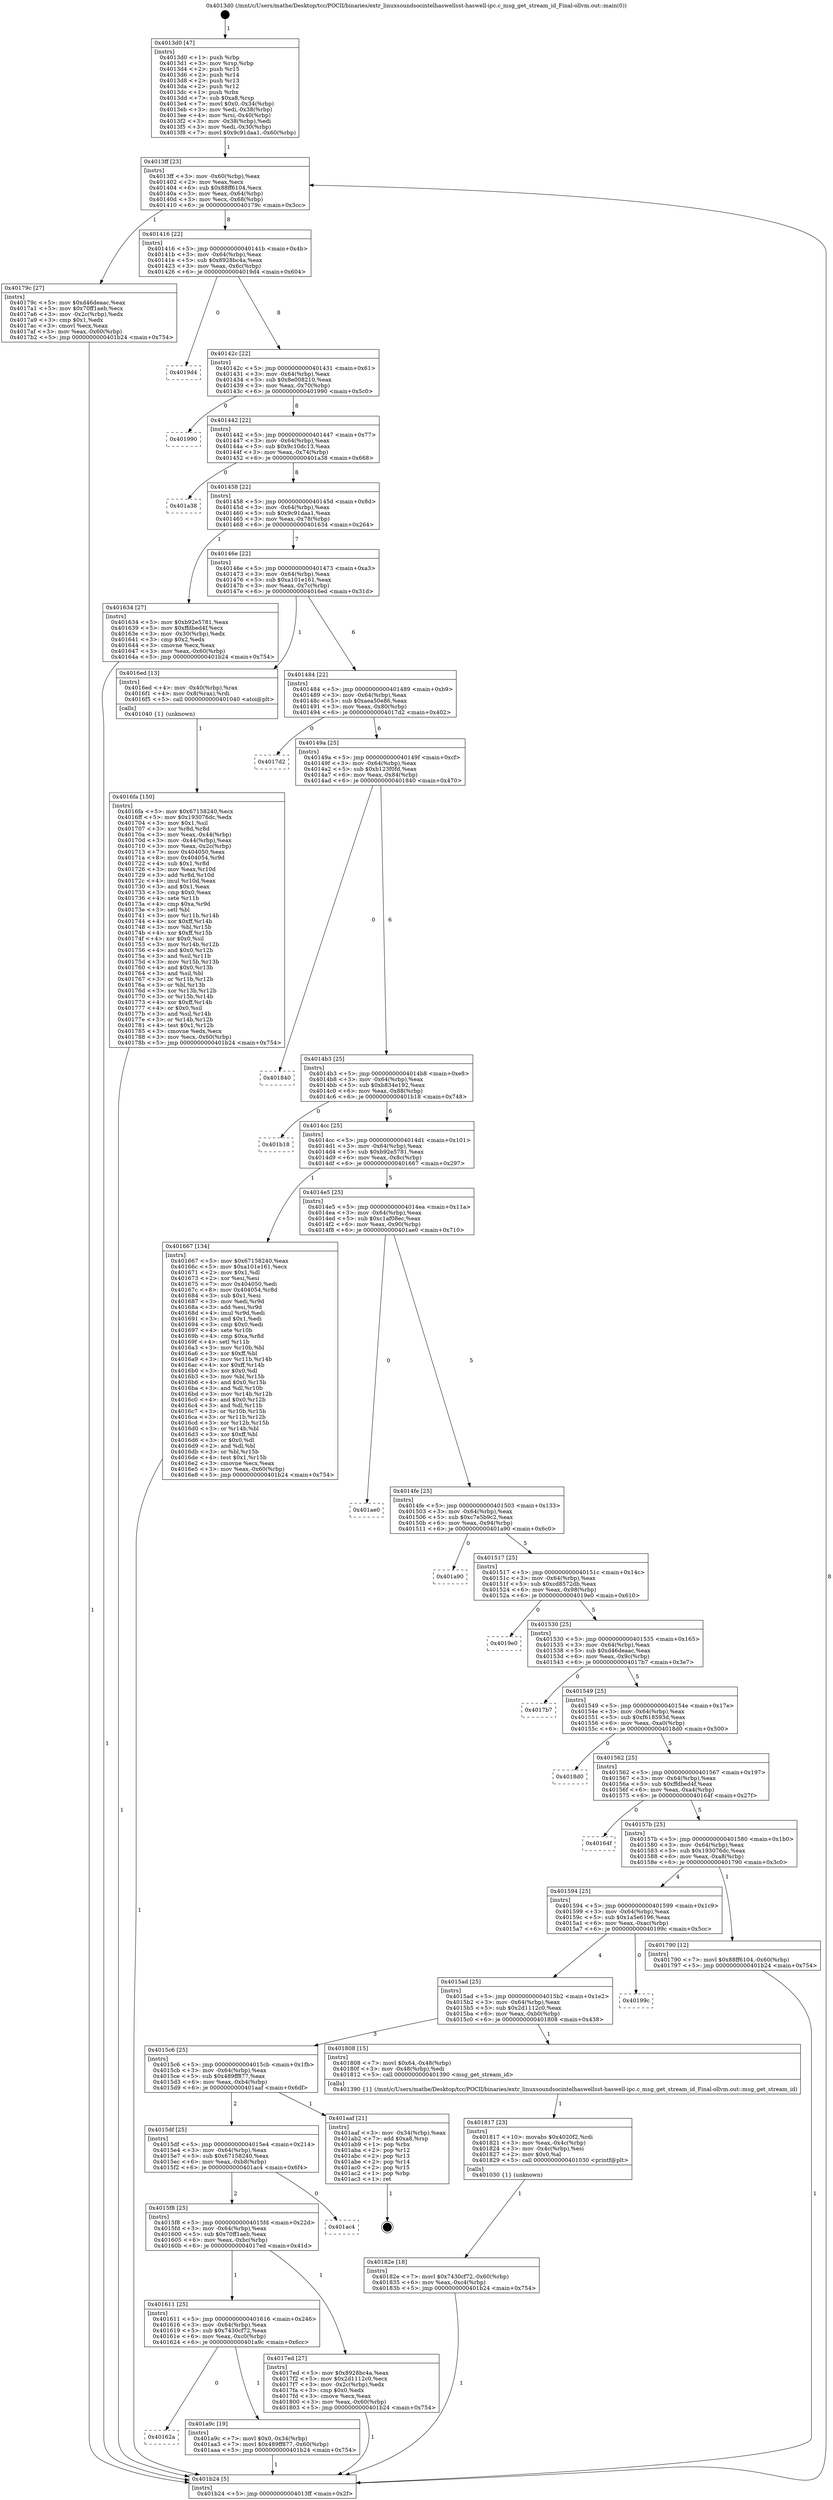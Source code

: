 digraph "0x4013d0" {
  label = "0x4013d0 (/mnt/c/Users/mathe/Desktop/tcc/POCII/binaries/extr_linuxsoundsocintelhaswellsst-haswell-ipc.c_msg_get_stream_id_Final-ollvm.out::main(0))"
  labelloc = "t"
  node[shape=record]

  Entry [label="",width=0.3,height=0.3,shape=circle,fillcolor=black,style=filled]
  "0x4013ff" [label="{
     0x4013ff [23]\l
     | [instrs]\l
     &nbsp;&nbsp;0x4013ff \<+3\>: mov -0x60(%rbp),%eax\l
     &nbsp;&nbsp;0x401402 \<+2\>: mov %eax,%ecx\l
     &nbsp;&nbsp;0x401404 \<+6\>: sub $0x88ff6104,%ecx\l
     &nbsp;&nbsp;0x40140a \<+3\>: mov %eax,-0x64(%rbp)\l
     &nbsp;&nbsp;0x40140d \<+3\>: mov %ecx,-0x68(%rbp)\l
     &nbsp;&nbsp;0x401410 \<+6\>: je 000000000040179c \<main+0x3cc\>\l
  }"]
  "0x40179c" [label="{
     0x40179c [27]\l
     | [instrs]\l
     &nbsp;&nbsp;0x40179c \<+5\>: mov $0xd46deaac,%eax\l
     &nbsp;&nbsp;0x4017a1 \<+5\>: mov $0x70ff1aeb,%ecx\l
     &nbsp;&nbsp;0x4017a6 \<+3\>: mov -0x2c(%rbp),%edx\l
     &nbsp;&nbsp;0x4017a9 \<+3\>: cmp $0x1,%edx\l
     &nbsp;&nbsp;0x4017ac \<+3\>: cmovl %ecx,%eax\l
     &nbsp;&nbsp;0x4017af \<+3\>: mov %eax,-0x60(%rbp)\l
     &nbsp;&nbsp;0x4017b2 \<+5\>: jmp 0000000000401b24 \<main+0x754\>\l
  }"]
  "0x401416" [label="{
     0x401416 [22]\l
     | [instrs]\l
     &nbsp;&nbsp;0x401416 \<+5\>: jmp 000000000040141b \<main+0x4b\>\l
     &nbsp;&nbsp;0x40141b \<+3\>: mov -0x64(%rbp),%eax\l
     &nbsp;&nbsp;0x40141e \<+5\>: sub $0x8928bc4a,%eax\l
     &nbsp;&nbsp;0x401423 \<+3\>: mov %eax,-0x6c(%rbp)\l
     &nbsp;&nbsp;0x401426 \<+6\>: je 00000000004019d4 \<main+0x604\>\l
  }"]
  Exit [label="",width=0.3,height=0.3,shape=circle,fillcolor=black,style=filled,peripheries=2]
  "0x4019d4" [label="{
     0x4019d4\l
  }", style=dashed]
  "0x40142c" [label="{
     0x40142c [22]\l
     | [instrs]\l
     &nbsp;&nbsp;0x40142c \<+5\>: jmp 0000000000401431 \<main+0x61\>\l
     &nbsp;&nbsp;0x401431 \<+3\>: mov -0x64(%rbp),%eax\l
     &nbsp;&nbsp;0x401434 \<+5\>: sub $0x8e008210,%eax\l
     &nbsp;&nbsp;0x401439 \<+3\>: mov %eax,-0x70(%rbp)\l
     &nbsp;&nbsp;0x40143c \<+6\>: je 0000000000401990 \<main+0x5c0\>\l
  }"]
  "0x40162a" [label="{
     0x40162a\l
  }", style=dashed]
  "0x401990" [label="{
     0x401990\l
  }", style=dashed]
  "0x401442" [label="{
     0x401442 [22]\l
     | [instrs]\l
     &nbsp;&nbsp;0x401442 \<+5\>: jmp 0000000000401447 \<main+0x77\>\l
     &nbsp;&nbsp;0x401447 \<+3\>: mov -0x64(%rbp),%eax\l
     &nbsp;&nbsp;0x40144a \<+5\>: sub $0x9c10dc13,%eax\l
     &nbsp;&nbsp;0x40144f \<+3\>: mov %eax,-0x74(%rbp)\l
     &nbsp;&nbsp;0x401452 \<+6\>: je 0000000000401a38 \<main+0x668\>\l
  }"]
  "0x401a9c" [label="{
     0x401a9c [19]\l
     | [instrs]\l
     &nbsp;&nbsp;0x401a9c \<+7\>: movl $0x0,-0x34(%rbp)\l
     &nbsp;&nbsp;0x401aa3 \<+7\>: movl $0x489ff877,-0x60(%rbp)\l
     &nbsp;&nbsp;0x401aaa \<+5\>: jmp 0000000000401b24 \<main+0x754\>\l
  }"]
  "0x401a38" [label="{
     0x401a38\l
  }", style=dashed]
  "0x401458" [label="{
     0x401458 [22]\l
     | [instrs]\l
     &nbsp;&nbsp;0x401458 \<+5\>: jmp 000000000040145d \<main+0x8d\>\l
     &nbsp;&nbsp;0x40145d \<+3\>: mov -0x64(%rbp),%eax\l
     &nbsp;&nbsp;0x401460 \<+5\>: sub $0x9c91daa1,%eax\l
     &nbsp;&nbsp;0x401465 \<+3\>: mov %eax,-0x78(%rbp)\l
     &nbsp;&nbsp;0x401468 \<+6\>: je 0000000000401634 \<main+0x264\>\l
  }"]
  "0x40182e" [label="{
     0x40182e [18]\l
     | [instrs]\l
     &nbsp;&nbsp;0x40182e \<+7\>: movl $0x7430cf72,-0x60(%rbp)\l
     &nbsp;&nbsp;0x401835 \<+6\>: mov %eax,-0xc4(%rbp)\l
     &nbsp;&nbsp;0x40183b \<+5\>: jmp 0000000000401b24 \<main+0x754\>\l
  }"]
  "0x401634" [label="{
     0x401634 [27]\l
     | [instrs]\l
     &nbsp;&nbsp;0x401634 \<+5\>: mov $0xb92e5781,%eax\l
     &nbsp;&nbsp;0x401639 \<+5\>: mov $0xffdbed4f,%ecx\l
     &nbsp;&nbsp;0x40163e \<+3\>: mov -0x30(%rbp),%edx\l
     &nbsp;&nbsp;0x401641 \<+3\>: cmp $0x2,%edx\l
     &nbsp;&nbsp;0x401644 \<+3\>: cmovne %ecx,%eax\l
     &nbsp;&nbsp;0x401647 \<+3\>: mov %eax,-0x60(%rbp)\l
     &nbsp;&nbsp;0x40164a \<+5\>: jmp 0000000000401b24 \<main+0x754\>\l
  }"]
  "0x40146e" [label="{
     0x40146e [22]\l
     | [instrs]\l
     &nbsp;&nbsp;0x40146e \<+5\>: jmp 0000000000401473 \<main+0xa3\>\l
     &nbsp;&nbsp;0x401473 \<+3\>: mov -0x64(%rbp),%eax\l
     &nbsp;&nbsp;0x401476 \<+5\>: sub $0xa101e161,%eax\l
     &nbsp;&nbsp;0x40147b \<+3\>: mov %eax,-0x7c(%rbp)\l
     &nbsp;&nbsp;0x40147e \<+6\>: je 00000000004016ed \<main+0x31d\>\l
  }"]
  "0x401b24" [label="{
     0x401b24 [5]\l
     | [instrs]\l
     &nbsp;&nbsp;0x401b24 \<+5\>: jmp 00000000004013ff \<main+0x2f\>\l
  }"]
  "0x4013d0" [label="{
     0x4013d0 [47]\l
     | [instrs]\l
     &nbsp;&nbsp;0x4013d0 \<+1\>: push %rbp\l
     &nbsp;&nbsp;0x4013d1 \<+3\>: mov %rsp,%rbp\l
     &nbsp;&nbsp;0x4013d4 \<+2\>: push %r15\l
     &nbsp;&nbsp;0x4013d6 \<+2\>: push %r14\l
     &nbsp;&nbsp;0x4013d8 \<+2\>: push %r13\l
     &nbsp;&nbsp;0x4013da \<+2\>: push %r12\l
     &nbsp;&nbsp;0x4013dc \<+1\>: push %rbx\l
     &nbsp;&nbsp;0x4013dd \<+7\>: sub $0xa8,%rsp\l
     &nbsp;&nbsp;0x4013e4 \<+7\>: movl $0x0,-0x34(%rbp)\l
     &nbsp;&nbsp;0x4013eb \<+3\>: mov %edi,-0x38(%rbp)\l
     &nbsp;&nbsp;0x4013ee \<+4\>: mov %rsi,-0x40(%rbp)\l
     &nbsp;&nbsp;0x4013f2 \<+3\>: mov -0x38(%rbp),%edi\l
     &nbsp;&nbsp;0x4013f5 \<+3\>: mov %edi,-0x30(%rbp)\l
     &nbsp;&nbsp;0x4013f8 \<+7\>: movl $0x9c91daa1,-0x60(%rbp)\l
  }"]
  "0x401817" [label="{
     0x401817 [23]\l
     | [instrs]\l
     &nbsp;&nbsp;0x401817 \<+10\>: movabs $0x4020f2,%rdi\l
     &nbsp;&nbsp;0x401821 \<+3\>: mov %eax,-0x4c(%rbp)\l
     &nbsp;&nbsp;0x401824 \<+3\>: mov -0x4c(%rbp),%esi\l
     &nbsp;&nbsp;0x401827 \<+2\>: mov $0x0,%al\l
     &nbsp;&nbsp;0x401829 \<+5\>: call 0000000000401030 \<printf@plt\>\l
     | [calls]\l
     &nbsp;&nbsp;0x401030 \{1\} (unknown)\l
  }"]
  "0x4016ed" [label="{
     0x4016ed [13]\l
     | [instrs]\l
     &nbsp;&nbsp;0x4016ed \<+4\>: mov -0x40(%rbp),%rax\l
     &nbsp;&nbsp;0x4016f1 \<+4\>: mov 0x8(%rax),%rdi\l
     &nbsp;&nbsp;0x4016f5 \<+5\>: call 0000000000401040 \<atoi@plt\>\l
     | [calls]\l
     &nbsp;&nbsp;0x401040 \{1\} (unknown)\l
  }"]
  "0x401484" [label="{
     0x401484 [22]\l
     | [instrs]\l
     &nbsp;&nbsp;0x401484 \<+5\>: jmp 0000000000401489 \<main+0xb9\>\l
     &nbsp;&nbsp;0x401489 \<+3\>: mov -0x64(%rbp),%eax\l
     &nbsp;&nbsp;0x40148c \<+5\>: sub $0xaea50e86,%eax\l
     &nbsp;&nbsp;0x401491 \<+3\>: mov %eax,-0x80(%rbp)\l
     &nbsp;&nbsp;0x401494 \<+6\>: je 00000000004017d2 \<main+0x402\>\l
  }"]
  "0x401611" [label="{
     0x401611 [25]\l
     | [instrs]\l
     &nbsp;&nbsp;0x401611 \<+5\>: jmp 0000000000401616 \<main+0x246\>\l
     &nbsp;&nbsp;0x401616 \<+3\>: mov -0x64(%rbp),%eax\l
     &nbsp;&nbsp;0x401619 \<+5\>: sub $0x7430cf72,%eax\l
     &nbsp;&nbsp;0x40161e \<+6\>: mov %eax,-0xc0(%rbp)\l
     &nbsp;&nbsp;0x401624 \<+6\>: je 0000000000401a9c \<main+0x6cc\>\l
  }"]
  "0x4017d2" [label="{
     0x4017d2\l
  }", style=dashed]
  "0x40149a" [label="{
     0x40149a [25]\l
     | [instrs]\l
     &nbsp;&nbsp;0x40149a \<+5\>: jmp 000000000040149f \<main+0xcf\>\l
     &nbsp;&nbsp;0x40149f \<+3\>: mov -0x64(%rbp),%eax\l
     &nbsp;&nbsp;0x4014a2 \<+5\>: sub $0xb123f0fd,%eax\l
     &nbsp;&nbsp;0x4014a7 \<+6\>: mov %eax,-0x84(%rbp)\l
     &nbsp;&nbsp;0x4014ad \<+6\>: je 0000000000401840 \<main+0x470\>\l
  }"]
  "0x4017ed" [label="{
     0x4017ed [27]\l
     | [instrs]\l
     &nbsp;&nbsp;0x4017ed \<+5\>: mov $0x8928bc4a,%eax\l
     &nbsp;&nbsp;0x4017f2 \<+5\>: mov $0x2d1112c0,%ecx\l
     &nbsp;&nbsp;0x4017f7 \<+3\>: mov -0x2c(%rbp),%edx\l
     &nbsp;&nbsp;0x4017fa \<+3\>: cmp $0x0,%edx\l
     &nbsp;&nbsp;0x4017fd \<+3\>: cmove %ecx,%eax\l
     &nbsp;&nbsp;0x401800 \<+3\>: mov %eax,-0x60(%rbp)\l
     &nbsp;&nbsp;0x401803 \<+5\>: jmp 0000000000401b24 \<main+0x754\>\l
  }"]
  "0x401840" [label="{
     0x401840\l
  }", style=dashed]
  "0x4014b3" [label="{
     0x4014b3 [25]\l
     | [instrs]\l
     &nbsp;&nbsp;0x4014b3 \<+5\>: jmp 00000000004014b8 \<main+0xe8\>\l
     &nbsp;&nbsp;0x4014b8 \<+3\>: mov -0x64(%rbp),%eax\l
     &nbsp;&nbsp;0x4014bb \<+5\>: sub $0xb834e192,%eax\l
     &nbsp;&nbsp;0x4014c0 \<+6\>: mov %eax,-0x88(%rbp)\l
     &nbsp;&nbsp;0x4014c6 \<+6\>: je 0000000000401b18 \<main+0x748\>\l
  }"]
  "0x4015f8" [label="{
     0x4015f8 [25]\l
     | [instrs]\l
     &nbsp;&nbsp;0x4015f8 \<+5\>: jmp 00000000004015fd \<main+0x22d\>\l
     &nbsp;&nbsp;0x4015fd \<+3\>: mov -0x64(%rbp),%eax\l
     &nbsp;&nbsp;0x401600 \<+5\>: sub $0x70ff1aeb,%eax\l
     &nbsp;&nbsp;0x401605 \<+6\>: mov %eax,-0xbc(%rbp)\l
     &nbsp;&nbsp;0x40160b \<+6\>: je 00000000004017ed \<main+0x41d\>\l
  }"]
  "0x401b18" [label="{
     0x401b18\l
  }", style=dashed]
  "0x4014cc" [label="{
     0x4014cc [25]\l
     | [instrs]\l
     &nbsp;&nbsp;0x4014cc \<+5\>: jmp 00000000004014d1 \<main+0x101\>\l
     &nbsp;&nbsp;0x4014d1 \<+3\>: mov -0x64(%rbp),%eax\l
     &nbsp;&nbsp;0x4014d4 \<+5\>: sub $0xb92e5781,%eax\l
     &nbsp;&nbsp;0x4014d9 \<+6\>: mov %eax,-0x8c(%rbp)\l
     &nbsp;&nbsp;0x4014df \<+6\>: je 0000000000401667 \<main+0x297\>\l
  }"]
  "0x401ac4" [label="{
     0x401ac4\l
  }", style=dashed]
  "0x401667" [label="{
     0x401667 [134]\l
     | [instrs]\l
     &nbsp;&nbsp;0x401667 \<+5\>: mov $0x67158240,%eax\l
     &nbsp;&nbsp;0x40166c \<+5\>: mov $0xa101e161,%ecx\l
     &nbsp;&nbsp;0x401671 \<+2\>: mov $0x1,%dl\l
     &nbsp;&nbsp;0x401673 \<+2\>: xor %esi,%esi\l
     &nbsp;&nbsp;0x401675 \<+7\>: mov 0x404050,%edi\l
     &nbsp;&nbsp;0x40167c \<+8\>: mov 0x404054,%r8d\l
     &nbsp;&nbsp;0x401684 \<+3\>: sub $0x1,%esi\l
     &nbsp;&nbsp;0x401687 \<+3\>: mov %edi,%r9d\l
     &nbsp;&nbsp;0x40168a \<+3\>: add %esi,%r9d\l
     &nbsp;&nbsp;0x40168d \<+4\>: imul %r9d,%edi\l
     &nbsp;&nbsp;0x401691 \<+3\>: and $0x1,%edi\l
     &nbsp;&nbsp;0x401694 \<+3\>: cmp $0x0,%edi\l
     &nbsp;&nbsp;0x401697 \<+4\>: sete %r10b\l
     &nbsp;&nbsp;0x40169b \<+4\>: cmp $0xa,%r8d\l
     &nbsp;&nbsp;0x40169f \<+4\>: setl %r11b\l
     &nbsp;&nbsp;0x4016a3 \<+3\>: mov %r10b,%bl\l
     &nbsp;&nbsp;0x4016a6 \<+3\>: xor $0xff,%bl\l
     &nbsp;&nbsp;0x4016a9 \<+3\>: mov %r11b,%r14b\l
     &nbsp;&nbsp;0x4016ac \<+4\>: xor $0xff,%r14b\l
     &nbsp;&nbsp;0x4016b0 \<+3\>: xor $0x0,%dl\l
     &nbsp;&nbsp;0x4016b3 \<+3\>: mov %bl,%r15b\l
     &nbsp;&nbsp;0x4016b6 \<+4\>: and $0x0,%r15b\l
     &nbsp;&nbsp;0x4016ba \<+3\>: and %dl,%r10b\l
     &nbsp;&nbsp;0x4016bd \<+3\>: mov %r14b,%r12b\l
     &nbsp;&nbsp;0x4016c0 \<+4\>: and $0x0,%r12b\l
     &nbsp;&nbsp;0x4016c4 \<+3\>: and %dl,%r11b\l
     &nbsp;&nbsp;0x4016c7 \<+3\>: or %r10b,%r15b\l
     &nbsp;&nbsp;0x4016ca \<+3\>: or %r11b,%r12b\l
     &nbsp;&nbsp;0x4016cd \<+3\>: xor %r12b,%r15b\l
     &nbsp;&nbsp;0x4016d0 \<+3\>: or %r14b,%bl\l
     &nbsp;&nbsp;0x4016d3 \<+3\>: xor $0xff,%bl\l
     &nbsp;&nbsp;0x4016d6 \<+3\>: or $0x0,%dl\l
     &nbsp;&nbsp;0x4016d9 \<+2\>: and %dl,%bl\l
     &nbsp;&nbsp;0x4016db \<+3\>: or %bl,%r15b\l
     &nbsp;&nbsp;0x4016de \<+4\>: test $0x1,%r15b\l
     &nbsp;&nbsp;0x4016e2 \<+3\>: cmovne %ecx,%eax\l
     &nbsp;&nbsp;0x4016e5 \<+3\>: mov %eax,-0x60(%rbp)\l
     &nbsp;&nbsp;0x4016e8 \<+5\>: jmp 0000000000401b24 \<main+0x754\>\l
  }"]
  "0x4014e5" [label="{
     0x4014e5 [25]\l
     | [instrs]\l
     &nbsp;&nbsp;0x4014e5 \<+5\>: jmp 00000000004014ea \<main+0x11a\>\l
     &nbsp;&nbsp;0x4014ea \<+3\>: mov -0x64(%rbp),%eax\l
     &nbsp;&nbsp;0x4014ed \<+5\>: sub $0xc1af08ec,%eax\l
     &nbsp;&nbsp;0x4014f2 \<+6\>: mov %eax,-0x90(%rbp)\l
     &nbsp;&nbsp;0x4014f8 \<+6\>: je 0000000000401ae0 \<main+0x710\>\l
  }"]
  "0x4016fa" [label="{
     0x4016fa [150]\l
     | [instrs]\l
     &nbsp;&nbsp;0x4016fa \<+5\>: mov $0x67158240,%ecx\l
     &nbsp;&nbsp;0x4016ff \<+5\>: mov $0x193076dc,%edx\l
     &nbsp;&nbsp;0x401704 \<+3\>: mov $0x1,%sil\l
     &nbsp;&nbsp;0x401707 \<+3\>: xor %r8d,%r8d\l
     &nbsp;&nbsp;0x40170a \<+3\>: mov %eax,-0x44(%rbp)\l
     &nbsp;&nbsp;0x40170d \<+3\>: mov -0x44(%rbp),%eax\l
     &nbsp;&nbsp;0x401710 \<+3\>: mov %eax,-0x2c(%rbp)\l
     &nbsp;&nbsp;0x401713 \<+7\>: mov 0x404050,%eax\l
     &nbsp;&nbsp;0x40171a \<+8\>: mov 0x404054,%r9d\l
     &nbsp;&nbsp;0x401722 \<+4\>: sub $0x1,%r8d\l
     &nbsp;&nbsp;0x401726 \<+3\>: mov %eax,%r10d\l
     &nbsp;&nbsp;0x401729 \<+3\>: add %r8d,%r10d\l
     &nbsp;&nbsp;0x40172c \<+4\>: imul %r10d,%eax\l
     &nbsp;&nbsp;0x401730 \<+3\>: and $0x1,%eax\l
     &nbsp;&nbsp;0x401733 \<+3\>: cmp $0x0,%eax\l
     &nbsp;&nbsp;0x401736 \<+4\>: sete %r11b\l
     &nbsp;&nbsp;0x40173a \<+4\>: cmp $0xa,%r9d\l
     &nbsp;&nbsp;0x40173e \<+3\>: setl %bl\l
     &nbsp;&nbsp;0x401741 \<+3\>: mov %r11b,%r14b\l
     &nbsp;&nbsp;0x401744 \<+4\>: xor $0xff,%r14b\l
     &nbsp;&nbsp;0x401748 \<+3\>: mov %bl,%r15b\l
     &nbsp;&nbsp;0x40174b \<+4\>: xor $0xff,%r15b\l
     &nbsp;&nbsp;0x40174f \<+4\>: xor $0x0,%sil\l
     &nbsp;&nbsp;0x401753 \<+3\>: mov %r14b,%r12b\l
     &nbsp;&nbsp;0x401756 \<+4\>: and $0x0,%r12b\l
     &nbsp;&nbsp;0x40175a \<+3\>: and %sil,%r11b\l
     &nbsp;&nbsp;0x40175d \<+3\>: mov %r15b,%r13b\l
     &nbsp;&nbsp;0x401760 \<+4\>: and $0x0,%r13b\l
     &nbsp;&nbsp;0x401764 \<+3\>: and %sil,%bl\l
     &nbsp;&nbsp;0x401767 \<+3\>: or %r11b,%r12b\l
     &nbsp;&nbsp;0x40176a \<+3\>: or %bl,%r13b\l
     &nbsp;&nbsp;0x40176d \<+3\>: xor %r13b,%r12b\l
     &nbsp;&nbsp;0x401770 \<+3\>: or %r15b,%r14b\l
     &nbsp;&nbsp;0x401773 \<+4\>: xor $0xff,%r14b\l
     &nbsp;&nbsp;0x401777 \<+4\>: or $0x0,%sil\l
     &nbsp;&nbsp;0x40177b \<+3\>: and %sil,%r14b\l
     &nbsp;&nbsp;0x40177e \<+3\>: or %r14b,%r12b\l
     &nbsp;&nbsp;0x401781 \<+4\>: test $0x1,%r12b\l
     &nbsp;&nbsp;0x401785 \<+3\>: cmovne %edx,%ecx\l
     &nbsp;&nbsp;0x401788 \<+3\>: mov %ecx,-0x60(%rbp)\l
     &nbsp;&nbsp;0x40178b \<+5\>: jmp 0000000000401b24 \<main+0x754\>\l
  }"]
  "0x4015df" [label="{
     0x4015df [25]\l
     | [instrs]\l
     &nbsp;&nbsp;0x4015df \<+5\>: jmp 00000000004015e4 \<main+0x214\>\l
     &nbsp;&nbsp;0x4015e4 \<+3\>: mov -0x64(%rbp),%eax\l
     &nbsp;&nbsp;0x4015e7 \<+5\>: sub $0x67158240,%eax\l
     &nbsp;&nbsp;0x4015ec \<+6\>: mov %eax,-0xb8(%rbp)\l
     &nbsp;&nbsp;0x4015f2 \<+6\>: je 0000000000401ac4 \<main+0x6f4\>\l
  }"]
  "0x401ae0" [label="{
     0x401ae0\l
  }", style=dashed]
  "0x4014fe" [label="{
     0x4014fe [25]\l
     | [instrs]\l
     &nbsp;&nbsp;0x4014fe \<+5\>: jmp 0000000000401503 \<main+0x133\>\l
     &nbsp;&nbsp;0x401503 \<+3\>: mov -0x64(%rbp),%eax\l
     &nbsp;&nbsp;0x401506 \<+5\>: sub $0xc7e5b9c2,%eax\l
     &nbsp;&nbsp;0x40150b \<+6\>: mov %eax,-0x94(%rbp)\l
     &nbsp;&nbsp;0x401511 \<+6\>: je 0000000000401a90 \<main+0x6c0\>\l
  }"]
  "0x401aaf" [label="{
     0x401aaf [21]\l
     | [instrs]\l
     &nbsp;&nbsp;0x401aaf \<+3\>: mov -0x34(%rbp),%eax\l
     &nbsp;&nbsp;0x401ab2 \<+7\>: add $0xa8,%rsp\l
     &nbsp;&nbsp;0x401ab9 \<+1\>: pop %rbx\l
     &nbsp;&nbsp;0x401aba \<+2\>: pop %r12\l
     &nbsp;&nbsp;0x401abc \<+2\>: pop %r13\l
     &nbsp;&nbsp;0x401abe \<+2\>: pop %r14\l
     &nbsp;&nbsp;0x401ac0 \<+2\>: pop %r15\l
     &nbsp;&nbsp;0x401ac2 \<+1\>: pop %rbp\l
     &nbsp;&nbsp;0x401ac3 \<+1\>: ret\l
  }"]
  "0x401a90" [label="{
     0x401a90\l
  }", style=dashed]
  "0x401517" [label="{
     0x401517 [25]\l
     | [instrs]\l
     &nbsp;&nbsp;0x401517 \<+5\>: jmp 000000000040151c \<main+0x14c\>\l
     &nbsp;&nbsp;0x40151c \<+3\>: mov -0x64(%rbp),%eax\l
     &nbsp;&nbsp;0x40151f \<+5\>: sub $0xcd8572db,%eax\l
     &nbsp;&nbsp;0x401524 \<+6\>: mov %eax,-0x98(%rbp)\l
     &nbsp;&nbsp;0x40152a \<+6\>: je 00000000004019e0 \<main+0x610\>\l
  }"]
  "0x4015c6" [label="{
     0x4015c6 [25]\l
     | [instrs]\l
     &nbsp;&nbsp;0x4015c6 \<+5\>: jmp 00000000004015cb \<main+0x1fb\>\l
     &nbsp;&nbsp;0x4015cb \<+3\>: mov -0x64(%rbp),%eax\l
     &nbsp;&nbsp;0x4015ce \<+5\>: sub $0x489ff877,%eax\l
     &nbsp;&nbsp;0x4015d3 \<+6\>: mov %eax,-0xb4(%rbp)\l
     &nbsp;&nbsp;0x4015d9 \<+6\>: je 0000000000401aaf \<main+0x6df\>\l
  }"]
  "0x4019e0" [label="{
     0x4019e0\l
  }", style=dashed]
  "0x401530" [label="{
     0x401530 [25]\l
     | [instrs]\l
     &nbsp;&nbsp;0x401530 \<+5\>: jmp 0000000000401535 \<main+0x165\>\l
     &nbsp;&nbsp;0x401535 \<+3\>: mov -0x64(%rbp),%eax\l
     &nbsp;&nbsp;0x401538 \<+5\>: sub $0xd46deaac,%eax\l
     &nbsp;&nbsp;0x40153d \<+6\>: mov %eax,-0x9c(%rbp)\l
     &nbsp;&nbsp;0x401543 \<+6\>: je 00000000004017b7 \<main+0x3e7\>\l
  }"]
  "0x401808" [label="{
     0x401808 [15]\l
     | [instrs]\l
     &nbsp;&nbsp;0x401808 \<+7\>: movl $0x64,-0x48(%rbp)\l
     &nbsp;&nbsp;0x40180f \<+3\>: mov -0x48(%rbp),%edi\l
     &nbsp;&nbsp;0x401812 \<+5\>: call 0000000000401390 \<msg_get_stream_id\>\l
     | [calls]\l
     &nbsp;&nbsp;0x401390 \{1\} (/mnt/c/Users/mathe/Desktop/tcc/POCII/binaries/extr_linuxsoundsocintelhaswellsst-haswell-ipc.c_msg_get_stream_id_Final-ollvm.out::msg_get_stream_id)\l
  }"]
  "0x4017b7" [label="{
     0x4017b7\l
  }", style=dashed]
  "0x401549" [label="{
     0x401549 [25]\l
     | [instrs]\l
     &nbsp;&nbsp;0x401549 \<+5\>: jmp 000000000040154e \<main+0x17e\>\l
     &nbsp;&nbsp;0x40154e \<+3\>: mov -0x64(%rbp),%eax\l
     &nbsp;&nbsp;0x401551 \<+5\>: sub $0xf618593d,%eax\l
     &nbsp;&nbsp;0x401556 \<+6\>: mov %eax,-0xa0(%rbp)\l
     &nbsp;&nbsp;0x40155c \<+6\>: je 00000000004018d0 \<main+0x500\>\l
  }"]
  "0x4015ad" [label="{
     0x4015ad [25]\l
     | [instrs]\l
     &nbsp;&nbsp;0x4015ad \<+5\>: jmp 00000000004015b2 \<main+0x1e2\>\l
     &nbsp;&nbsp;0x4015b2 \<+3\>: mov -0x64(%rbp),%eax\l
     &nbsp;&nbsp;0x4015b5 \<+5\>: sub $0x2d1112c0,%eax\l
     &nbsp;&nbsp;0x4015ba \<+6\>: mov %eax,-0xb0(%rbp)\l
     &nbsp;&nbsp;0x4015c0 \<+6\>: je 0000000000401808 \<main+0x438\>\l
  }"]
  "0x4018d0" [label="{
     0x4018d0\l
  }", style=dashed]
  "0x401562" [label="{
     0x401562 [25]\l
     | [instrs]\l
     &nbsp;&nbsp;0x401562 \<+5\>: jmp 0000000000401567 \<main+0x197\>\l
     &nbsp;&nbsp;0x401567 \<+3\>: mov -0x64(%rbp),%eax\l
     &nbsp;&nbsp;0x40156a \<+5\>: sub $0xffdbed4f,%eax\l
     &nbsp;&nbsp;0x40156f \<+6\>: mov %eax,-0xa4(%rbp)\l
     &nbsp;&nbsp;0x401575 \<+6\>: je 000000000040164f \<main+0x27f\>\l
  }"]
  "0x40199c" [label="{
     0x40199c\l
  }", style=dashed]
  "0x40164f" [label="{
     0x40164f\l
  }", style=dashed]
  "0x40157b" [label="{
     0x40157b [25]\l
     | [instrs]\l
     &nbsp;&nbsp;0x40157b \<+5\>: jmp 0000000000401580 \<main+0x1b0\>\l
     &nbsp;&nbsp;0x401580 \<+3\>: mov -0x64(%rbp),%eax\l
     &nbsp;&nbsp;0x401583 \<+5\>: sub $0x193076dc,%eax\l
     &nbsp;&nbsp;0x401588 \<+6\>: mov %eax,-0xa8(%rbp)\l
     &nbsp;&nbsp;0x40158e \<+6\>: je 0000000000401790 \<main+0x3c0\>\l
  }"]
  "0x401594" [label="{
     0x401594 [25]\l
     | [instrs]\l
     &nbsp;&nbsp;0x401594 \<+5\>: jmp 0000000000401599 \<main+0x1c9\>\l
     &nbsp;&nbsp;0x401599 \<+3\>: mov -0x64(%rbp),%eax\l
     &nbsp;&nbsp;0x40159c \<+5\>: sub $0x1a5e6196,%eax\l
     &nbsp;&nbsp;0x4015a1 \<+6\>: mov %eax,-0xac(%rbp)\l
     &nbsp;&nbsp;0x4015a7 \<+6\>: je 000000000040199c \<main+0x5cc\>\l
  }"]
  "0x401790" [label="{
     0x401790 [12]\l
     | [instrs]\l
     &nbsp;&nbsp;0x401790 \<+7\>: movl $0x88ff6104,-0x60(%rbp)\l
     &nbsp;&nbsp;0x401797 \<+5\>: jmp 0000000000401b24 \<main+0x754\>\l
  }"]
  Entry -> "0x4013d0" [label=" 1"]
  "0x4013ff" -> "0x40179c" [label=" 1"]
  "0x4013ff" -> "0x401416" [label=" 8"]
  "0x401aaf" -> Exit [label=" 1"]
  "0x401416" -> "0x4019d4" [label=" 0"]
  "0x401416" -> "0x40142c" [label=" 8"]
  "0x401a9c" -> "0x401b24" [label=" 1"]
  "0x40142c" -> "0x401990" [label=" 0"]
  "0x40142c" -> "0x401442" [label=" 8"]
  "0x401611" -> "0x40162a" [label=" 0"]
  "0x401442" -> "0x401a38" [label=" 0"]
  "0x401442" -> "0x401458" [label=" 8"]
  "0x401611" -> "0x401a9c" [label=" 1"]
  "0x401458" -> "0x401634" [label=" 1"]
  "0x401458" -> "0x40146e" [label=" 7"]
  "0x401634" -> "0x401b24" [label=" 1"]
  "0x4013d0" -> "0x4013ff" [label=" 1"]
  "0x401b24" -> "0x4013ff" [label=" 8"]
  "0x40182e" -> "0x401b24" [label=" 1"]
  "0x40146e" -> "0x4016ed" [label=" 1"]
  "0x40146e" -> "0x401484" [label=" 6"]
  "0x401817" -> "0x40182e" [label=" 1"]
  "0x401484" -> "0x4017d2" [label=" 0"]
  "0x401484" -> "0x40149a" [label=" 6"]
  "0x401808" -> "0x401817" [label=" 1"]
  "0x40149a" -> "0x401840" [label=" 0"]
  "0x40149a" -> "0x4014b3" [label=" 6"]
  "0x4017ed" -> "0x401b24" [label=" 1"]
  "0x4014b3" -> "0x401b18" [label=" 0"]
  "0x4014b3" -> "0x4014cc" [label=" 6"]
  "0x4015f8" -> "0x4017ed" [label=" 1"]
  "0x4014cc" -> "0x401667" [label=" 1"]
  "0x4014cc" -> "0x4014e5" [label=" 5"]
  "0x401667" -> "0x401b24" [label=" 1"]
  "0x4016ed" -> "0x4016fa" [label=" 1"]
  "0x4016fa" -> "0x401b24" [label=" 1"]
  "0x4015f8" -> "0x401611" [label=" 1"]
  "0x4014e5" -> "0x401ae0" [label=" 0"]
  "0x4014e5" -> "0x4014fe" [label=" 5"]
  "0x4015df" -> "0x401ac4" [label=" 0"]
  "0x4014fe" -> "0x401a90" [label=" 0"]
  "0x4014fe" -> "0x401517" [label=" 5"]
  "0x4015df" -> "0x4015f8" [label=" 2"]
  "0x401517" -> "0x4019e0" [label=" 0"]
  "0x401517" -> "0x401530" [label=" 5"]
  "0x4015c6" -> "0x401aaf" [label=" 1"]
  "0x401530" -> "0x4017b7" [label=" 0"]
  "0x401530" -> "0x401549" [label=" 5"]
  "0x4015c6" -> "0x4015df" [label=" 2"]
  "0x401549" -> "0x4018d0" [label=" 0"]
  "0x401549" -> "0x401562" [label=" 5"]
  "0x4015ad" -> "0x401808" [label=" 1"]
  "0x401562" -> "0x40164f" [label=" 0"]
  "0x401562" -> "0x40157b" [label=" 5"]
  "0x4015ad" -> "0x4015c6" [label=" 3"]
  "0x40157b" -> "0x401790" [label=" 1"]
  "0x40157b" -> "0x401594" [label=" 4"]
  "0x401790" -> "0x401b24" [label=" 1"]
  "0x40179c" -> "0x401b24" [label=" 1"]
  "0x401594" -> "0x4015ad" [label=" 4"]
  "0x401594" -> "0x40199c" [label=" 0"]
}
